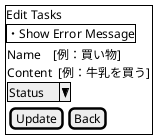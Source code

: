 @startuml
salt
{+
  Edit Tasks
  {#
   ・Show Error Message
  }

  {
  Name    [例：買い物]
  Content  [例：牛乳を買う]
  ^Status^
  {
  [Update]|[Back]
  }
  }
}
@enduml